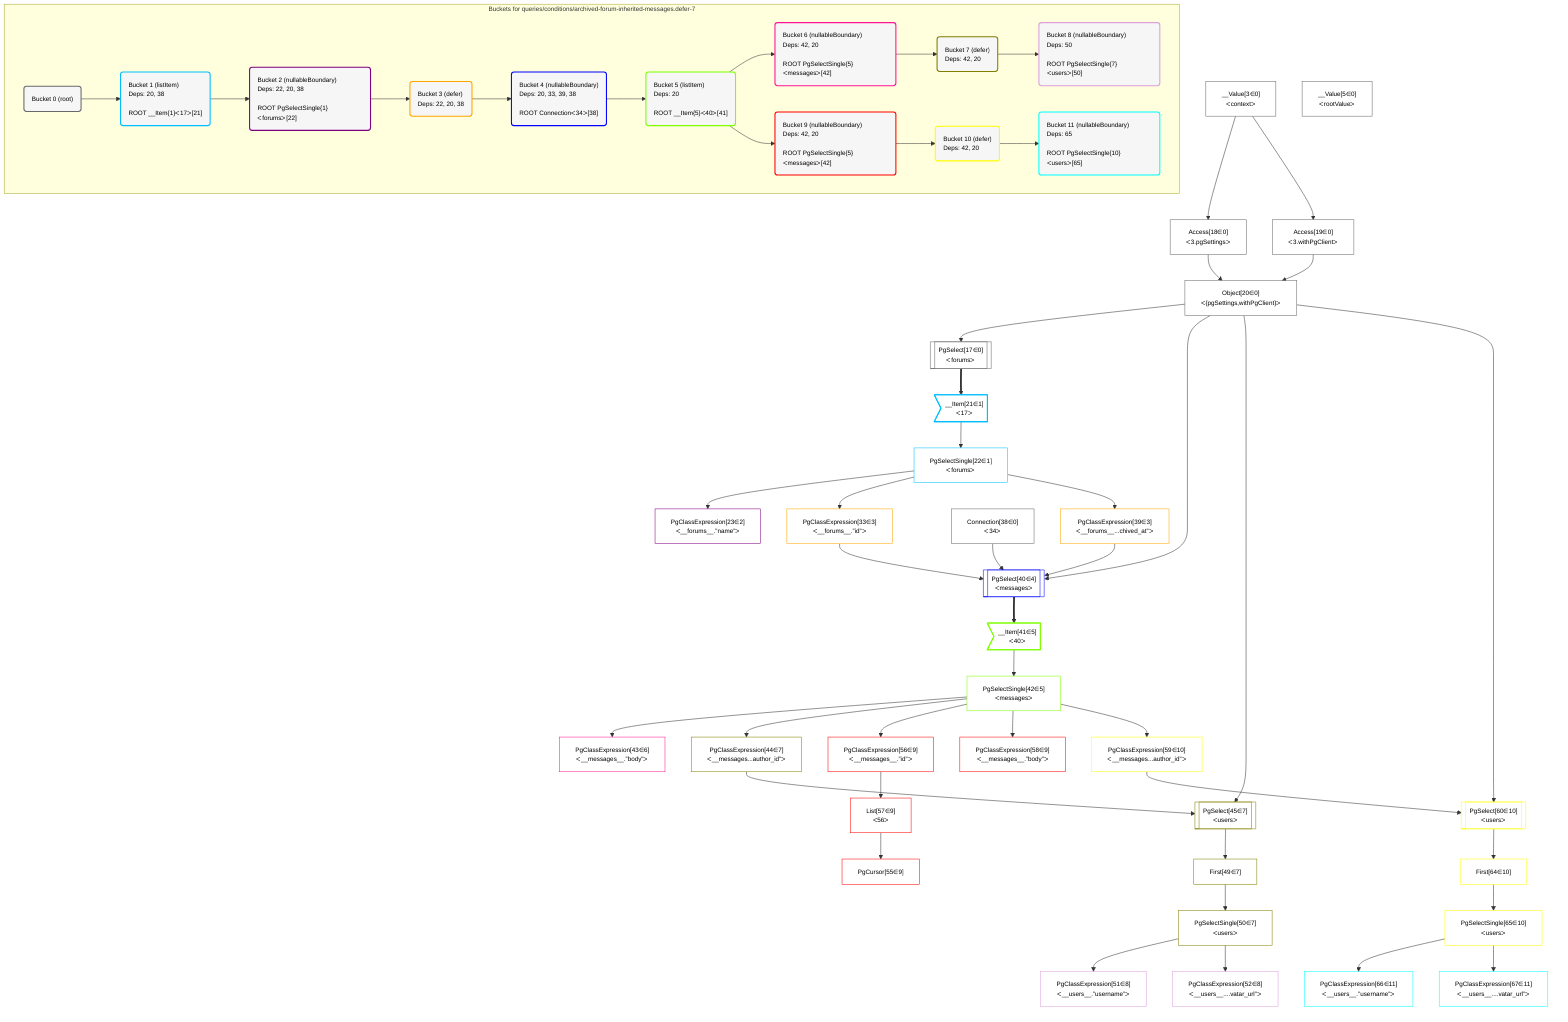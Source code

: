 %%{init: {'themeVariables': { 'fontSize': '12px'}}}%%
graph TD
    classDef path fill:#eee,stroke:#000,color:#000
    classDef plan fill:#fff,stroke-width:1px,color:#000
    classDef itemplan fill:#fff,stroke-width:2px,color:#000
    classDef sideeffectplan fill:#f00,stroke-width:2px,color:#000
    classDef bucket fill:#f6f6f6,color:#000,stroke-width:2px,text-align:left


    %% define steps
    __Value3["__Value[3∈0]<br />ᐸcontextᐳ"]:::plan
    __Value5["__Value[5∈0]<br />ᐸrootValueᐳ"]:::plan
    Access18["Access[18∈0]<br />ᐸ3.pgSettingsᐳ"]:::plan
    Access19["Access[19∈0]<br />ᐸ3.withPgClientᐳ"]:::plan
    Object20["Object[20∈0]<br />ᐸ{pgSettings,withPgClient}ᐳ"]:::plan
    PgSelect17[["PgSelect[17∈0]<br />ᐸforumsᐳ"]]:::plan
    __Item21>"__Item[21∈1]<br />ᐸ17ᐳ"]:::itemplan
    PgSelectSingle22["PgSelectSingle[22∈1]<br />ᐸforumsᐳ"]:::plan
    PgClassExpression23["PgClassExpression[23∈2]<br />ᐸ__forums__.”name”ᐳ"]:::plan
    PgClassExpression33["PgClassExpression[33∈3]<br />ᐸ__forums__.”id”ᐳ"]:::plan
    Connection38["Connection[38∈0]<br />ᐸ34ᐳ"]:::plan
    PgClassExpression39["PgClassExpression[39∈3]<br />ᐸ__forums__...chived_at”ᐳ"]:::plan
    PgSelect40[["PgSelect[40∈4]<br />ᐸmessagesᐳ"]]:::plan
    __Item41>"__Item[41∈5]<br />ᐸ40ᐳ"]:::itemplan
    PgSelectSingle42["PgSelectSingle[42∈5]<br />ᐸmessagesᐳ"]:::plan
    PgClassExpression43["PgClassExpression[43∈6]<br />ᐸ__messages__.”body”ᐳ"]:::plan
    PgClassExpression44["PgClassExpression[44∈7]<br />ᐸ__messages...author_id”ᐳ"]:::plan
    PgSelect45[["PgSelect[45∈7]<br />ᐸusersᐳ"]]:::plan
    First49["First[49∈7]"]:::plan
    PgSelectSingle50["PgSelectSingle[50∈7]<br />ᐸusersᐳ"]:::plan
    PgClassExpression51["PgClassExpression[51∈8]<br />ᐸ__users__.”username”ᐳ"]:::plan
    PgClassExpression52["PgClassExpression[52∈8]<br />ᐸ__users__....vatar_url”ᐳ"]:::plan
    PgClassExpression56["PgClassExpression[56∈9]<br />ᐸ__messages__.”id”ᐳ"]:::plan
    List57["List[57∈9]<br />ᐸ56ᐳ"]:::plan
    PgCursor55["PgCursor[55∈9]"]:::plan
    PgClassExpression58["PgClassExpression[58∈9]<br />ᐸ__messages__.”body”ᐳ"]:::plan
    PgClassExpression59["PgClassExpression[59∈10]<br />ᐸ__messages...author_id”ᐳ"]:::plan
    PgSelect60[["PgSelect[60∈10]<br />ᐸusersᐳ"]]:::plan
    First64["First[64∈10]"]:::plan
    PgSelectSingle65["PgSelectSingle[65∈10]<br />ᐸusersᐳ"]:::plan
    PgClassExpression66["PgClassExpression[66∈11]<br />ᐸ__users__.”username”ᐳ"]:::plan
    PgClassExpression67["PgClassExpression[67∈11]<br />ᐸ__users__....vatar_url”ᐳ"]:::plan

    %% plan dependencies
    __Value3 --> Access18
    __Value3 --> Access19
    Access18 & Access19 --> Object20
    Object20 --> PgSelect17
    PgSelect17 ==> __Item21
    __Item21 --> PgSelectSingle22
    PgSelectSingle22 --> PgClassExpression23
    PgSelectSingle22 --> PgClassExpression33
    PgSelectSingle22 --> PgClassExpression39
    Object20 & PgClassExpression33 & PgClassExpression39 & Connection38 --> PgSelect40
    PgSelect40 ==> __Item41
    __Item41 --> PgSelectSingle42
    PgSelectSingle42 --> PgClassExpression43
    PgSelectSingle42 --> PgClassExpression44
    Object20 & PgClassExpression44 --> PgSelect45
    PgSelect45 --> First49
    First49 --> PgSelectSingle50
    PgSelectSingle50 --> PgClassExpression51
    PgSelectSingle50 --> PgClassExpression52
    PgSelectSingle42 --> PgClassExpression56
    PgClassExpression56 --> List57
    List57 --> PgCursor55
    PgSelectSingle42 --> PgClassExpression58
    PgSelectSingle42 --> PgClassExpression59
    Object20 & PgClassExpression59 --> PgSelect60
    PgSelect60 --> First64
    First64 --> PgSelectSingle65
    PgSelectSingle65 --> PgClassExpression66
    PgSelectSingle65 --> PgClassExpression67

    subgraph "Buckets for queries/conditions/archived-forum-inherited-messages.defer-7"
    Bucket0("Bucket 0 (root)"):::bucket
    classDef bucket0 stroke:#696969
    class Bucket0,__Value3,__Value5,PgSelect17,Access18,Access19,Object20,Connection38 bucket0
    Bucket1("Bucket 1 (listItem)<br />Deps: 20, 38<br /><br />ROOT __Item{1}ᐸ17ᐳ[21]"):::bucket
    classDef bucket1 stroke:#00bfff
    class Bucket1,__Item21,PgSelectSingle22 bucket1
    Bucket2("Bucket 2 (nullableBoundary)<br />Deps: 22, 20, 38<br /><br />ROOT PgSelectSingle{1}ᐸforumsᐳ[22]"):::bucket
    classDef bucket2 stroke:#7f007f
    class Bucket2,PgClassExpression23 bucket2
    Bucket3("Bucket 3 (defer)<br />Deps: 22, 20, 38"):::bucket
    classDef bucket3 stroke:#ffa500
    class Bucket3,PgClassExpression33,PgClassExpression39 bucket3
    Bucket4("Bucket 4 (nullableBoundary)<br />Deps: 20, 33, 39, 38<br /><br />ROOT Connectionᐸ34ᐳ[38]"):::bucket
    classDef bucket4 stroke:#0000ff
    class Bucket4,PgSelect40 bucket4
    Bucket5("Bucket 5 (listItem)<br />Deps: 20<br /><br />ROOT __Item{5}ᐸ40ᐳ[41]"):::bucket
    classDef bucket5 stroke:#7fff00
    class Bucket5,__Item41,PgSelectSingle42 bucket5
    Bucket6("Bucket 6 (nullableBoundary)<br />Deps: 42, 20<br /><br />ROOT PgSelectSingle{5}ᐸmessagesᐳ[42]"):::bucket
    classDef bucket6 stroke:#ff1493
    class Bucket6,PgClassExpression43 bucket6
    Bucket7("Bucket 7 (defer)<br />Deps: 42, 20"):::bucket
    classDef bucket7 stroke:#808000
    class Bucket7,PgClassExpression44,PgSelect45,First49,PgSelectSingle50 bucket7
    Bucket8("Bucket 8 (nullableBoundary)<br />Deps: 50<br /><br />ROOT PgSelectSingle{7}ᐸusersᐳ[50]"):::bucket
    classDef bucket8 stroke:#dda0dd
    class Bucket8,PgClassExpression51,PgClassExpression52 bucket8
    Bucket9("Bucket 9 (nullableBoundary)<br />Deps: 42, 20<br /><br />ROOT PgSelectSingle{5}ᐸmessagesᐳ[42]"):::bucket
    classDef bucket9 stroke:#ff0000
    class Bucket9,PgCursor55,PgClassExpression56,List57,PgClassExpression58 bucket9
    Bucket10("Bucket 10 (defer)<br />Deps: 42, 20"):::bucket
    classDef bucket10 stroke:#ffff00
    class Bucket10,PgClassExpression59,PgSelect60,First64,PgSelectSingle65 bucket10
    Bucket11("Bucket 11 (nullableBoundary)<br />Deps: 65<br /><br />ROOT PgSelectSingle{10}ᐸusersᐳ[65]"):::bucket
    classDef bucket11 stroke:#00ffff
    class Bucket11,PgClassExpression66,PgClassExpression67 bucket11
    Bucket0 --> Bucket1
    Bucket1 --> Bucket2
    Bucket2 --> Bucket3
    Bucket3 --> Bucket4
    Bucket4 --> Bucket5
    Bucket5 --> Bucket6 & Bucket9
    Bucket6 --> Bucket7
    Bucket7 --> Bucket8
    Bucket9 --> Bucket10
    Bucket10 --> Bucket11
    end